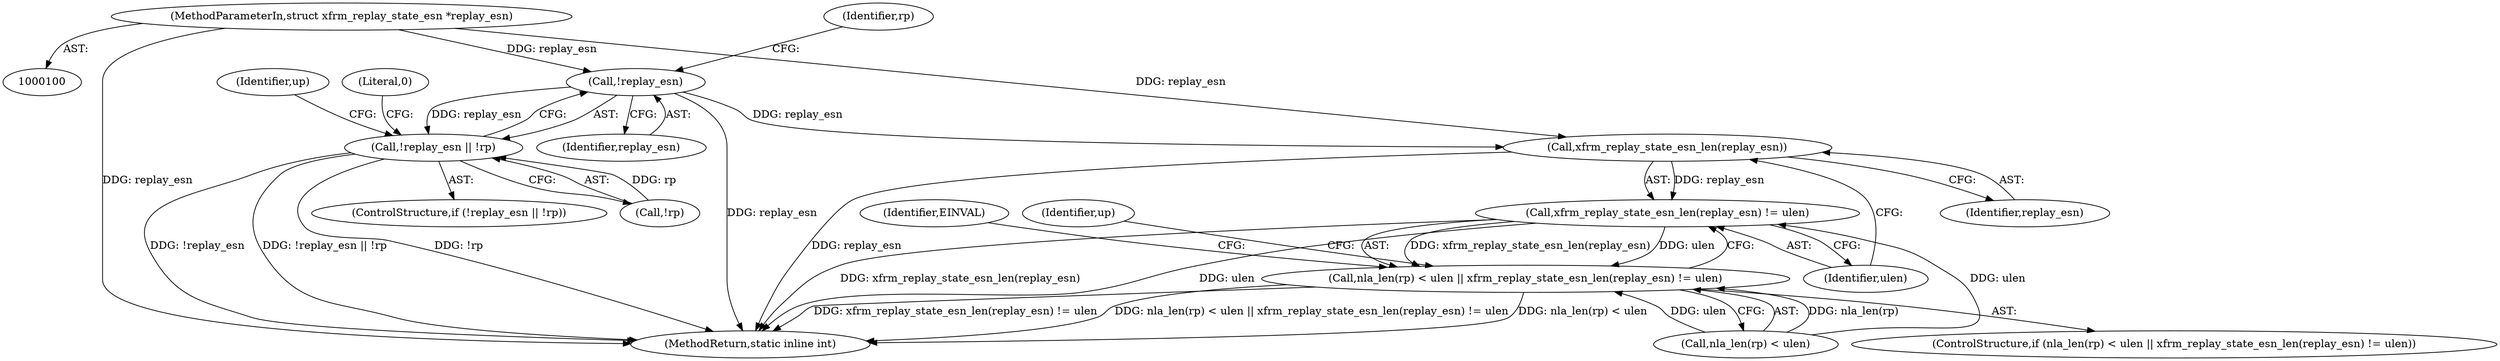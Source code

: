 digraph "1_linux_f843ee6dd019bcece3e74e76ad9df0155655d0df@pointer" {
"1000108" [label="(Call,!replay_esn)"];
"1000101" [label="(MethodParameterIn,struct xfrm_replay_state_esn *replay_esn)"];
"1000107" [label="(Call,!replay_esn || !rp)"];
"1000129" [label="(Call,xfrm_replay_state_esn_len(replay_esn))"];
"1000128" [label="(Call,xfrm_replay_state_esn_len(replay_esn) != ulen)"];
"1000123" [label="(Call,nla_len(rp) < ulen || xfrm_replay_state_esn_len(replay_esn) != ulen)"];
"1000130" [label="(Identifier,replay_esn)"];
"1000153" [label="(MethodReturn,static inline int)"];
"1000113" [label="(Literal,0)"];
"1000134" [label="(Identifier,EINVAL)"];
"1000109" [label="(Identifier,replay_esn)"];
"1000124" [label="(Call,nla_len(rp) < ulen)"];
"1000115" [label="(Identifier,up)"];
"1000122" [label="(ControlStructure,if (nla_len(rp) < ulen || xfrm_replay_state_esn_len(replay_esn) != ulen))"];
"1000107" [label="(Call,!replay_esn || !rp)"];
"1000128" [label="(Call,xfrm_replay_state_esn_len(replay_esn) != ulen)"];
"1000106" [label="(ControlStructure,if (!replay_esn || !rp))"];
"1000111" [label="(Identifier,rp)"];
"1000110" [label="(Call,!rp)"];
"1000101" [label="(MethodParameterIn,struct xfrm_replay_state_esn *replay_esn)"];
"1000131" [label="(Identifier,ulen)"];
"1000129" [label="(Call,xfrm_replay_state_esn_len(replay_esn))"];
"1000138" [label="(Identifier,up)"];
"1000108" [label="(Call,!replay_esn)"];
"1000123" [label="(Call,nla_len(rp) < ulen || xfrm_replay_state_esn_len(replay_esn) != ulen)"];
"1000108" -> "1000107"  [label="AST: "];
"1000108" -> "1000109"  [label="CFG: "];
"1000109" -> "1000108"  [label="AST: "];
"1000111" -> "1000108"  [label="CFG: "];
"1000107" -> "1000108"  [label="CFG: "];
"1000108" -> "1000153"  [label="DDG: replay_esn"];
"1000108" -> "1000107"  [label="DDG: replay_esn"];
"1000101" -> "1000108"  [label="DDG: replay_esn"];
"1000108" -> "1000129"  [label="DDG: replay_esn"];
"1000101" -> "1000100"  [label="AST: "];
"1000101" -> "1000153"  [label="DDG: replay_esn"];
"1000101" -> "1000129"  [label="DDG: replay_esn"];
"1000107" -> "1000106"  [label="AST: "];
"1000107" -> "1000110"  [label="CFG: "];
"1000110" -> "1000107"  [label="AST: "];
"1000113" -> "1000107"  [label="CFG: "];
"1000115" -> "1000107"  [label="CFG: "];
"1000107" -> "1000153"  [label="DDG: !replay_esn"];
"1000107" -> "1000153"  [label="DDG: !replay_esn || !rp"];
"1000107" -> "1000153"  [label="DDG: !rp"];
"1000110" -> "1000107"  [label="DDG: rp"];
"1000129" -> "1000128"  [label="AST: "];
"1000129" -> "1000130"  [label="CFG: "];
"1000130" -> "1000129"  [label="AST: "];
"1000131" -> "1000129"  [label="CFG: "];
"1000129" -> "1000153"  [label="DDG: replay_esn"];
"1000129" -> "1000128"  [label="DDG: replay_esn"];
"1000128" -> "1000123"  [label="AST: "];
"1000128" -> "1000131"  [label="CFG: "];
"1000131" -> "1000128"  [label="AST: "];
"1000123" -> "1000128"  [label="CFG: "];
"1000128" -> "1000153"  [label="DDG: xfrm_replay_state_esn_len(replay_esn)"];
"1000128" -> "1000153"  [label="DDG: ulen"];
"1000128" -> "1000123"  [label="DDG: xfrm_replay_state_esn_len(replay_esn)"];
"1000128" -> "1000123"  [label="DDG: ulen"];
"1000124" -> "1000128"  [label="DDG: ulen"];
"1000123" -> "1000122"  [label="AST: "];
"1000123" -> "1000124"  [label="CFG: "];
"1000124" -> "1000123"  [label="AST: "];
"1000134" -> "1000123"  [label="CFG: "];
"1000138" -> "1000123"  [label="CFG: "];
"1000123" -> "1000153"  [label="DDG: xfrm_replay_state_esn_len(replay_esn) != ulen"];
"1000123" -> "1000153"  [label="DDG: nla_len(rp) < ulen || xfrm_replay_state_esn_len(replay_esn) != ulen"];
"1000123" -> "1000153"  [label="DDG: nla_len(rp) < ulen"];
"1000124" -> "1000123"  [label="DDG: nla_len(rp)"];
"1000124" -> "1000123"  [label="DDG: ulen"];
}
